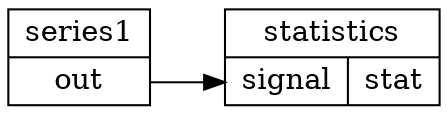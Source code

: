 digraph statan {
  graph [ rankdir = LR ] ;
  node [ shape = record ] ;

  series1:out -> statistics:signal ;
  series1 [
    label="series1|{{<out>out}}"
  ] ;
  statistics [
    label="statistics|{{<signal>signal}|{<stat>stat}}"
  ] ;
}
